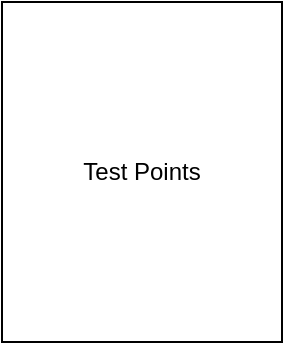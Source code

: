 <mxfile version="14.9.8" type="github">
  <diagram id="GiHbwWtuSdFYuo43CqyU" name="Page-1">
    <mxGraphModel dx="1422" dy="794" grid="1" gridSize="10" guides="1" tooltips="1" connect="1" arrows="1" fold="1" page="1" pageScale="1" pageWidth="850" pageHeight="1100" math="0" shadow="0">
      <root>
        <mxCell id="0" />
        <mxCell id="1" parent="0" />
        <mxCell id="JB86K-l5p_eqbzq0YZeX-1" value="" style="rounded=0;whiteSpace=wrap;html=1;" vertex="1" parent="1">
          <mxGeometry x="50" y="100" width="140" height="170" as="geometry" />
        </mxCell>
        <mxCell id="JB86K-l5p_eqbzq0YZeX-3" value="Test Points" style="text;html=1;strokeColor=none;fillColor=none;align=center;verticalAlign=middle;whiteSpace=wrap;rounded=0;" vertex="1" parent="1">
          <mxGeometry x="50" y="100" width="140" height="170" as="geometry" />
        </mxCell>
      </root>
    </mxGraphModel>
  </diagram>
</mxfile>
